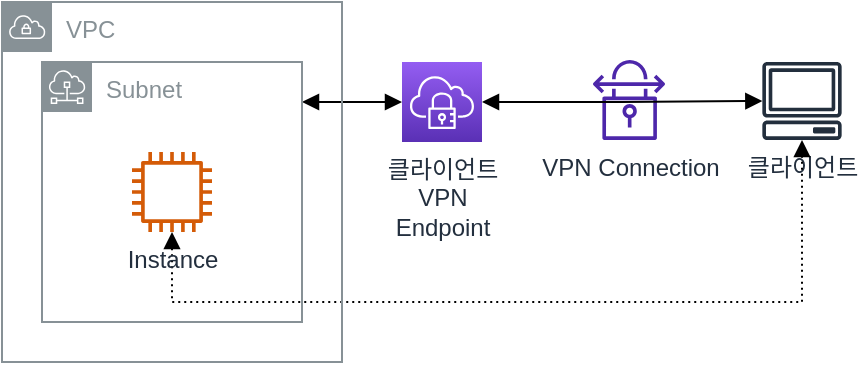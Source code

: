 <mxfile version="20.6.2" type="device"><diagram id="BMCzWpN6DW4Yku_pYa3b" name="페이지-1"><mxGraphModel dx="857" dy="871" grid="1" gridSize="10" guides="1" tooltips="1" connect="1" arrows="1" fold="1" page="1" pageScale="1" pageWidth="827" pageHeight="1169" math="0" shadow="0"><root><mxCell id="0"/><mxCell id="1" parent="0"/><mxCell id="Fck7oYhvHkQyFnQtcKSa-7" value="클라이언트" style="sketch=0;outlineConnect=0;fontColor=#232F3E;gradientColor=none;fillColor=#232F3D;strokeColor=none;dashed=0;verticalLabelPosition=bottom;verticalAlign=top;align=center;html=1;fontSize=12;fontStyle=0;aspect=fixed;pointerEvents=1;shape=mxgraph.aws4.client;" parent="1" vertex="1"><mxGeometry x="480" y="140" width="40" height="38.97" as="geometry"/></mxCell><mxCell id="Fck7oYhvHkQyFnQtcKSa-8" value="VPN Connection" style="sketch=0;outlineConnect=0;fontColor=#232F3E;gradientColor=none;fillColor=#4D27AA;strokeColor=none;dashed=0;verticalLabelPosition=bottom;verticalAlign=top;align=center;html=1;fontSize=12;fontStyle=0;pointerEvents=1;shape=mxgraph.aws4.vpn_connection;" parent="1" vertex="1"><mxGeometry x="393.5" y="138.97" width="40" height="40" as="geometry"/></mxCell><mxCell id="Fck7oYhvHkQyFnQtcKSa-11" style="edgeStyle=orthogonalEdgeStyle;rounded=0;orthogonalLoop=1;jettySize=auto;html=1;startArrow=block;startFill=1;endArrow=block;endFill=1;" parent="1" source="Fck7oYhvHkQyFnQtcKSa-6" target="Fck7oYhvHkQyFnQtcKSa-7" edge="1"><mxGeometry relative="1" as="geometry"/></mxCell><mxCell id="jFQhafAQJgR3PqZUI8-p-5" style="edgeStyle=orthogonalEdgeStyle;rounded=0;orthogonalLoop=1;jettySize=auto;html=1;endArrow=block;endFill=1;startArrow=block;startFill=1;" edge="1" parent="1" source="Fck7oYhvHkQyFnQtcKSa-6" target="jFQhafAQJgR3PqZUI8-p-2"><mxGeometry relative="1" as="geometry"><Array as="points"><mxPoint x="310" y="160"/><mxPoint x="310" y="160"/></Array></mxGeometry></mxCell><mxCell id="Fck7oYhvHkQyFnQtcKSa-6" value="클라이언트 &lt;br&gt;VPN &lt;br&gt;Endpoint" style="sketch=0;points=[[0,0,0],[0.25,0,0],[0.5,0,0],[0.75,0,0],[1,0,0],[0,1,0],[0.25,1,0],[0.5,1,0],[0.75,1,0],[1,1,0],[0,0.25,0],[0,0.5,0],[0,0.75,0],[1,0.25,0],[1,0.5,0],[1,0.75,0]];outlineConnect=0;fontColor=#232F3E;gradientColor=#945DF2;gradientDirection=north;fillColor=#5A30B5;strokeColor=#ffffff;dashed=0;verticalLabelPosition=bottom;verticalAlign=top;align=center;html=1;fontSize=12;fontStyle=0;aspect=fixed;shape=mxgraph.aws4.resourceIcon;resIcon=mxgraph.aws4.client_vpn;" parent="1" vertex="1"><mxGeometry x="300" y="140" width="40" height="40" as="geometry"/></mxCell><mxCell id="Fck7oYhvHkQyFnQtcKSa-12" style="edgeStyle=orthogonalEdgeStyle;rounded=0;orthogonalLoop=1;jettySize=auto;html=1;startArrow=block;startFill=1;endArrow=block;endFill=1;dashed=1;dashPattern=1 2;" parent="1" target="Fck7oYhvHkQyFnQtcKSa-7" edge="1"><mxGeometry relative="1" as="geometry"><Array as="points"><mxPoint x="185" y="260"/><mxPoint x="500" y="260"/></Array><mxPoint x="185" y="225" as="sourcePoint"/></mxGeometry></mxCell><mxCell id="jFQhafAQJgR3PqZUI8-p-1" value="VPC" style="sketch=0;outlineConnect=0;gradientColor=none;html=1;whiteSpace=wrap;fontSize=12;fontStyle=0;shape=mxgraph.aws4.group;grIcon=mxgraph.aws4.group_vpc;strokeColor=#879196;fillColor=none;verticalAlign=top;align=left;spacingLeft=30;fontColor=#879196;dashed=0;" vertex="1" parent="1"><mxGeometry x="100" y="110" width="170" height="180" as="geometry"/></mxCell><mxCell id="jFQhafAQJgR3PqZUI8-p-2" value="Subnet" style="sketch=0;outlineConnect=0;gradientColor=none;html=1;whiteSpace=wrap;fontSize=12;fontStyle=0;shape=mxgraph.aws4.group;grIcon=mxgraph.aws4.group_subnet;strokeColor=#879196;fillColor=none;verticalAlign=top;align=left;spacingLeft=30;fontColor=#879196;dashed=0;" vertex="1" parent="1"><mxGeometry x="120" y="140" width="130" height="130" as="geometry"/></mxCell><mxCell id="jFQhafAQJgR3PqZUI8-p-3" value="Instance" style="sketch=0;outlineConnect=0;fontColor=#232F3E;gradientColor=none;fillColor=#D45B07;strokeColor=none;dashed=0;verticalLabelPosition=bottom;verticalAlign=top;align=center;html=1;fontSize=12;fontStyle=0;aspect=fixed;pointerEvents=1;shape=mxgraph.aws4.instance2;" vertex="1" parent="1"><mxGeometry x="165" y="185" width="40" height="40" as="geometry"/></mxCell></root></mxGraphModel></diagram></mxfile>